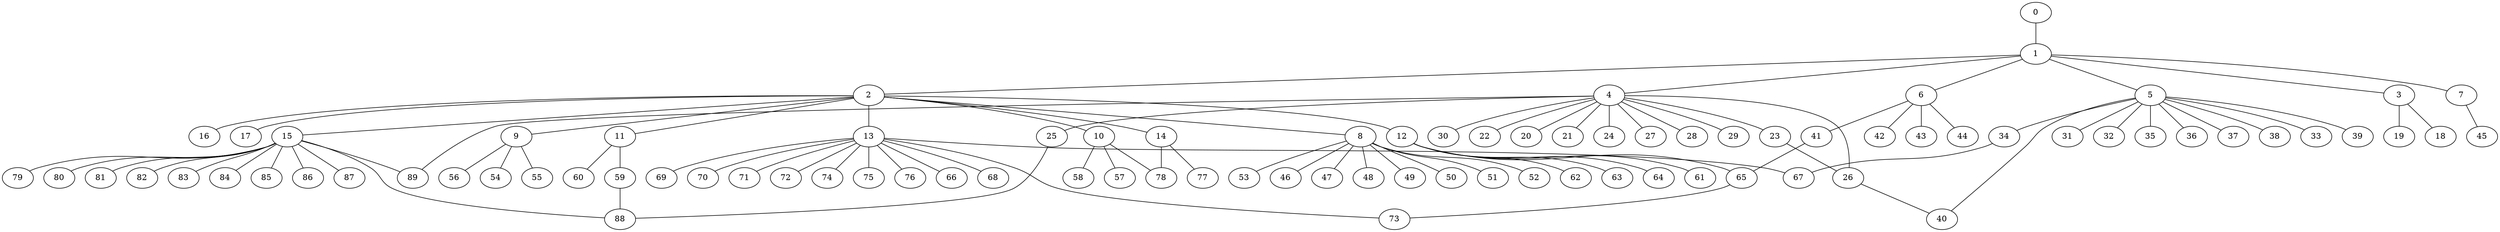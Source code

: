 
graph graphname {
    0 -- 1
1 -- 2
1 -- 3
1 -- 4
1 -- 5
1 -- 6
1 -- 7
2 -- 8
2 -- 9
2 -- 10
2 -- 11
2 -- 12
2 -- 13
2 -- 14
2 -- 15
2 -- 16
2 -- 17
3 -- 18
3 -- 19
4 -- 20
4 -- 21
4 -- 22
4 -- 23
4 -- 24
4 -- 25
4 -- 26
4 -- 27
4 -- 28
4 -- 29
4 -- 30
4 -- 89
5 -- 32
5 -- 34
5 -- 35
5 -- 36
5 -- 37
5 -- 38
5 -- 33
5 -- 40
5 -- 39
5 -- 31
6 -- 42
6 -- 43
6 -- 44
6 -- 41
7 -- 45
8 -- 46
8 -- 47
8 -- 48
8 -- 49
8 -- 50
8 -- 51
8 -- 52
8 -- 53
9 -- 56
9 -- 54
9 -- 55
10 -- 57
10 -- 58
10 -- 78
11 -- 59
11 -- 60
12 -- 64
12 -- 65
12 -- 61
12 -- 62
12 -- 63
13 -- 67
13 -- 68
13 -- 69
13 -- 70
13 -- 71
13 -- 72
13 -- 73
13 -- 74
13 -- 75
13 -- 76
13 -- 66
14 -- 77
14 -- 78
15 -- 79
15 -- 80
15 -- 81
15 -- 82
15 -- 83
15 -- 84
15 -- 85
15 -- 86
15 -- 87
15 -- 88
15 -- 89
23 -- 26
25 -- 88
26 -- 40
34 -- 67
41 -- 65
59 -- 88
65 -- 73

}
